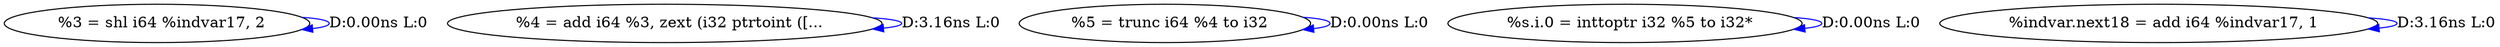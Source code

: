 digraph {
Node0x40b6580[label="  %3 = shl i64 %indvar17, 2"];
Node0x40b6580 -> Node0x40b6580[label="D:0.00ns L:0",color=blue];
Node0x40b6660[label="  %4 = add i64 %3, zext (i32 ptrtoint ([..."];
Node0x40b6660 -> Node0x40b6660[label="D:3.16ns L:0",color=blue];
Node0x40b6740[label="  %5 = trunc i64 %4 to i32"];
Node0x40b6740 -> Node0x40b6740[label="D:0.00ns L:0",color=blue];
Node0x40b6820[label="  %s.i.0 = inttoptr i32 %5 to i32*"];
Node0x40b6820 -> Node0x40b6820[label="D:0.00ns L:0",color=blue];
Node0x40b69e0[label="  %indvar.next18 = add i64 %indvar17, 1"];
Node0x40b69e0 -> Node0x40b69e0[label="D:3.16ns L:0",color=blue];
}
